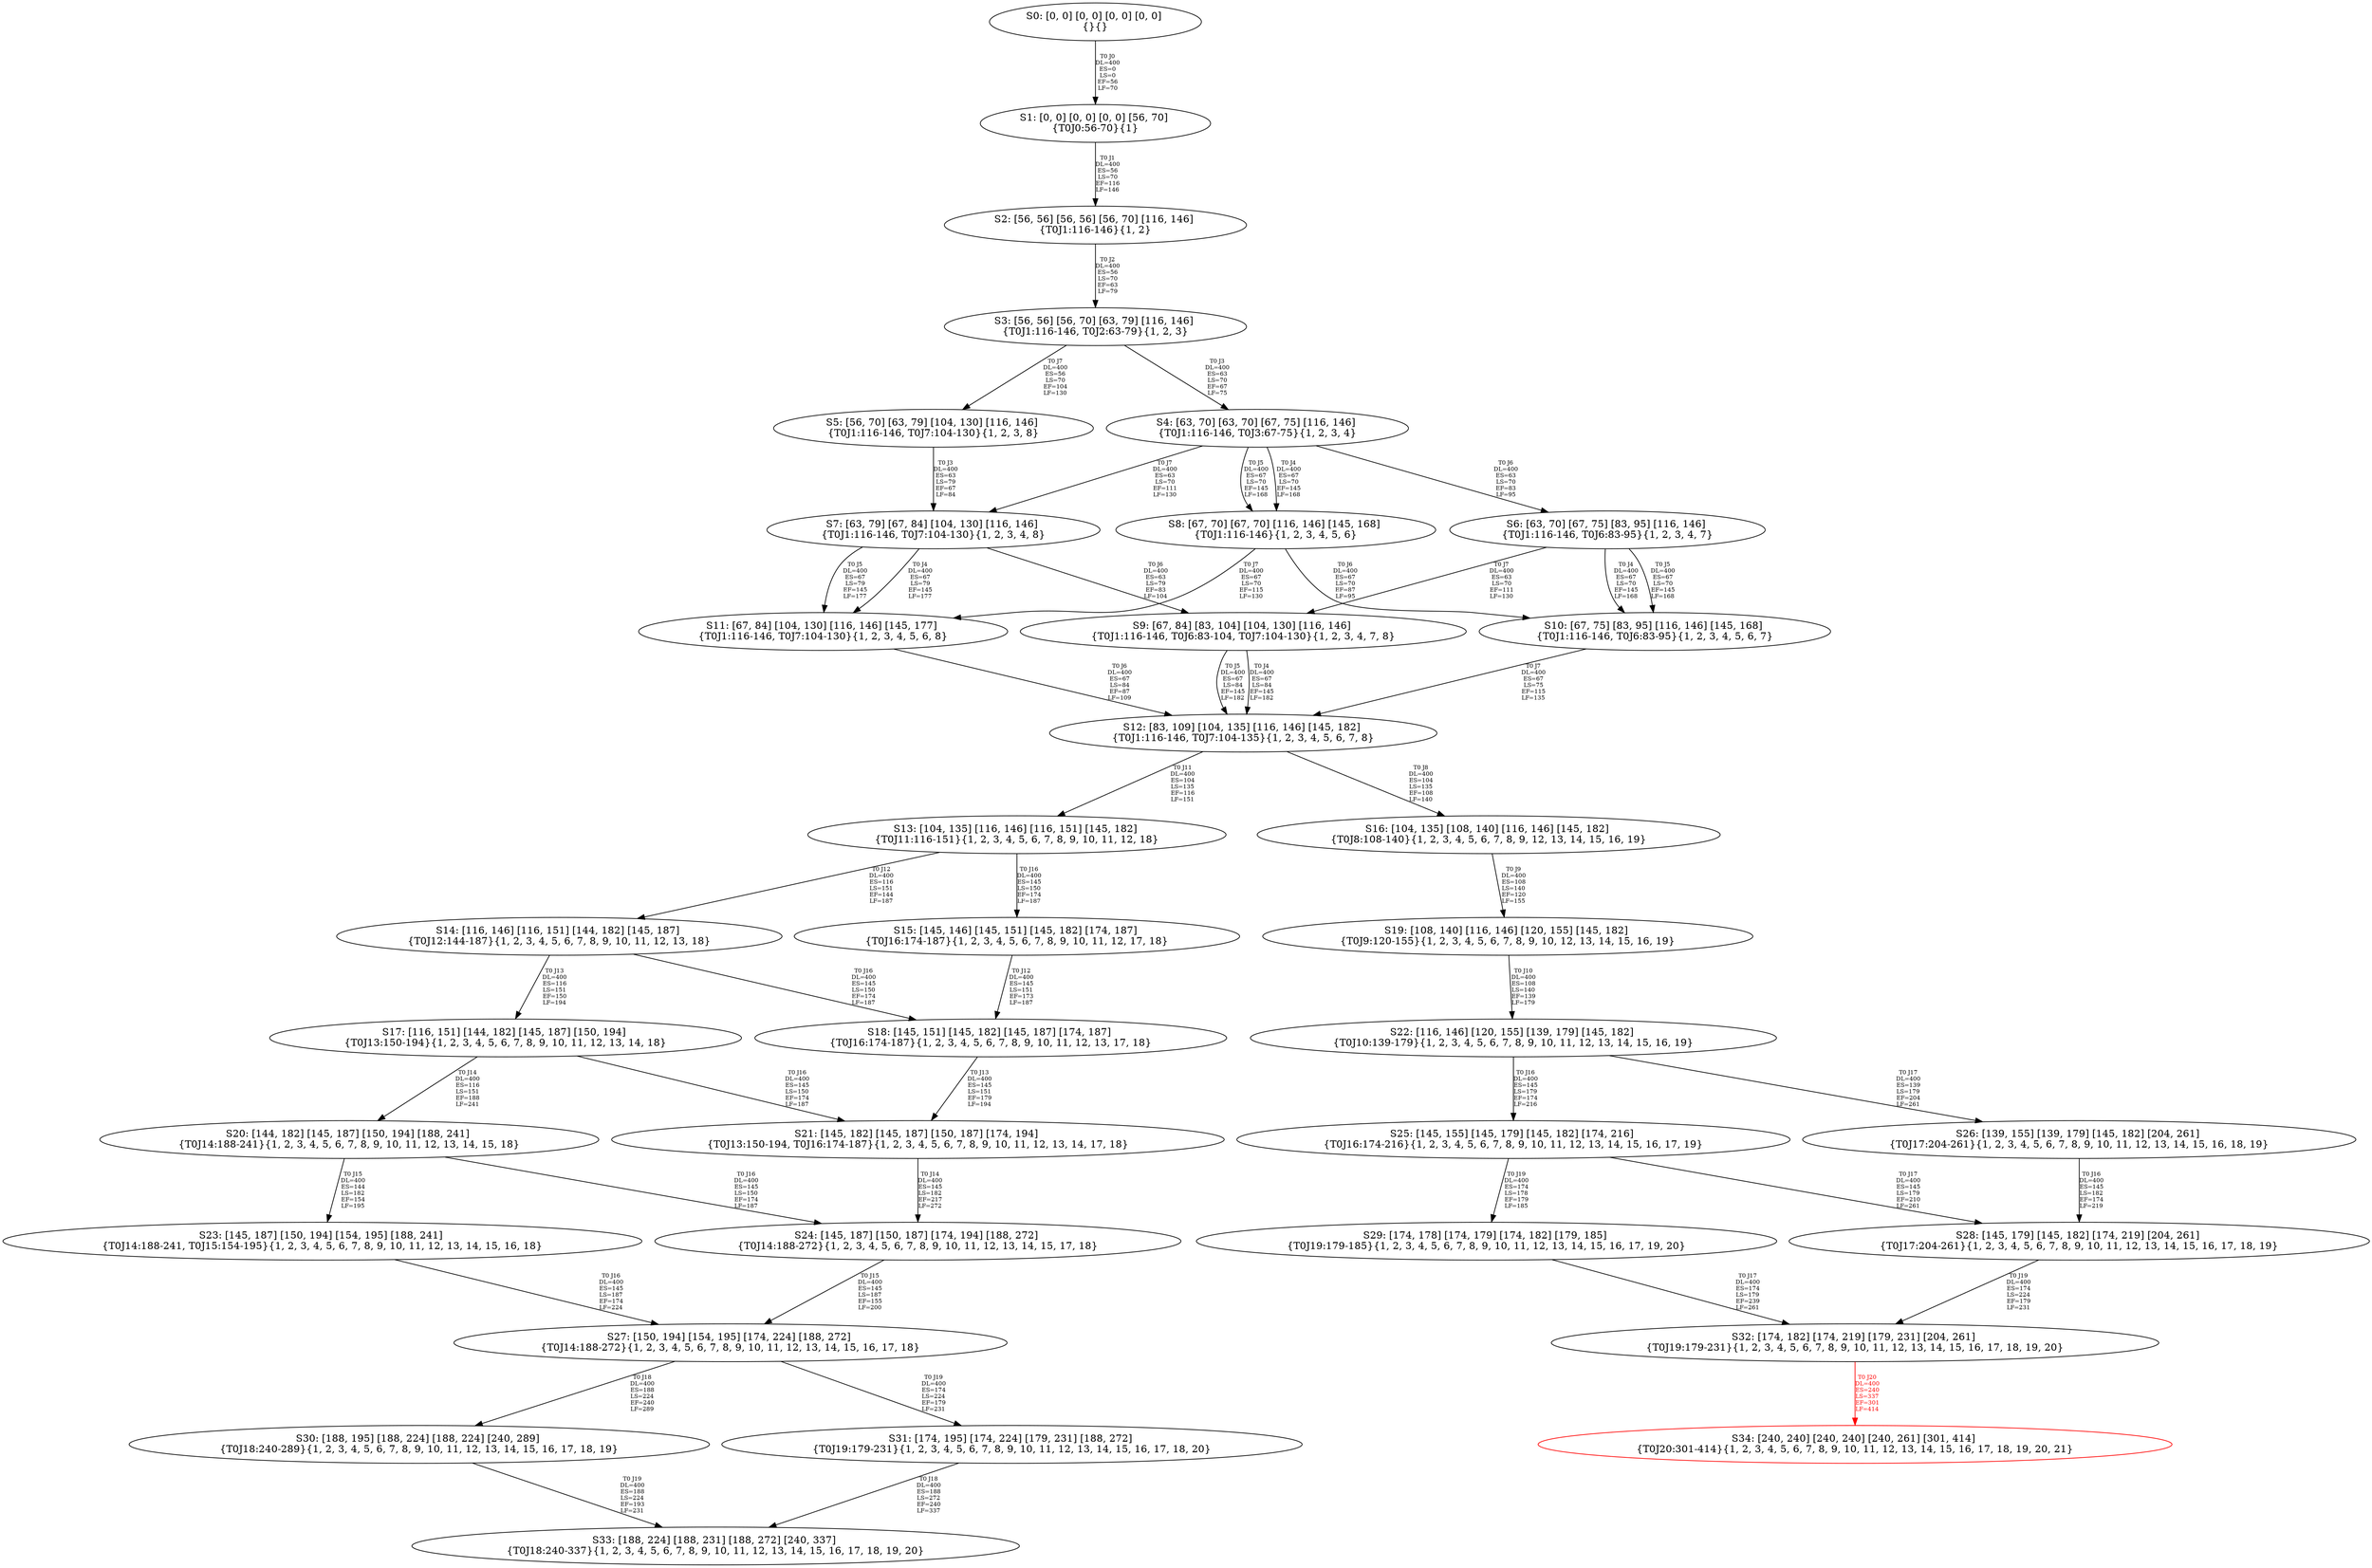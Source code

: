 digraph {
	S0[label="S0: [0, 0] [0, 0] [0, 0] [0, 0] \n{}{}"];
	S1[label="S1: [0, 0] [0, 0] [0, 0] [56, 70] \n{T0J0:56-70}{1}"];
	S2[label="S2: [56, 56] [56, 56] [56, 70] [116, 146] \n{T0J1:116-146}{1, 2}"];
	S3[label="S3: [56, 56] [56, 70] [63, 79] [116, 146] \n{T0J1:116-146, T0J2:63-79}{1, 2, 3}"];
	S4[label="S4: [63, 70] [63, 70] [67, 75] [116, 146] \n{T0J1:116-146, T0J3:67-75}{1, 2, 3, 4}"];
	S5[label="S5: [56, 70] [63, 79] [104, 130] [116, 146] \n{T0J1:116-146, T0J7:104-130}{1, 2, 3, 8}"];
	S6[label="S6: [63, 70] [67, 75] [83, 95] [116, 146] \n{T0J1:116-146, T0J6:83-95}{1, 2, 3, 4, 7}"];
	S7[label="S7: [63, 79] [67, 84] [104, 130] [116, 146] \n{T0J1:116-146, T0J7:104-130}{1, 2, 3, 4, 8}"];
	S8[label="S8: [67, 70] [67, 70] [116, 146] [145, 168] \n{T0J1:116-146}{1, 2, 3, 4, 5, 6}"];
	S9[label="S9: [67, 84] [83, 104] [104, 130] [116, 146] \n{T0J1:116-146, T0J6:83-104, T0J7:104-130}{1, 2, 3, 4, 7, 8}"];
	S10[label="S10: [67, 75] [83, 95] [116, 146] [145, 168] \n{T0J1:116-146, T0J6:83-95}{1, 2, 3, 4, 5, 6, 7}"];
	S11[label="S11: [67, 84] [104, 130] [116, 146] [145, 177] \n{T0J1:116-146, T0J7:104-130}{1, 2, 3, 4, 5, 6, 8}"];
	S12[label="S12: [83, 109] [104, 135] [116, 146] [145, 182] \n{T0J1:116-146, T0J7:104-135}{1, 2, 3, 4, 5, 6, 7, 8}"];
	S13[label="S13: [104, 135] [116, 146] [116, 151] [145, 182] \n{T0J11:116-151}{1, 2, 3, 4, 5, 6, 7, 8, 9, 10, 11, 12, 18}"];
	S14[label="S14: [116, 146] [116, 151] [144, 182] [145, 187] \n{T0J12:144-187}{1, 2, 3, 4, 5, 6, 7, 8, 9, 10, 11, 12, 13, 18}"];
	S15[label="S15: [145, 146] [145, 151] [145, 182] [174, 187] \n{T0J16:174-187}{1, 2, 3, 4, 5, 6, 7, 8, 9, 10, 11, 12, 17, 18}"];
	S16[label="S16: [104, 135] [108, 140] [116, 146] [145, 182] \n{T0J8:108-140}{1, 2, 3, 4, 5, 6, 7, 8, 9, 12, 13, 14, 15, 16, 19}"];
	S17[label="S17: [116, 151] [144, 182] [145, 187] [150, 194] \n{T0J13:150-194}{1, 2, 3, 4, 5, 6, 7, 8, 9, 10, 11, 12, 13, 14, 18}"];
	S18[label="S18: [145, 151] [145, 182] [145, 187] [174, 187] \n{T0J16:174-187}{1, 2, 3, 4, 5, 6, 7, 8, 9, 10, 11, 12, 13, 17, 18}"];
	S19[label="S19: [108, 140] [116, 146] [120, 155] [145, 182] \n{T0J9:120-155}{1, 2, 3, 4, 5, 6, 7, 8, 9, 10, 12, 13, 14, 15, 16, 19}"];
	S20[label="S20: [144, 182] [145, 187] [150, 194] [188, 241] \n{T0J14:188-241}{1, 2, 3, 4, 5, 6, 7, 8, 9, 10, 11, 12, 13, 14, 15, 18}"];
	S21[label="S21: [145, 182] [145, 187] [150, 187] [174, 194] \n{T0J13:150-194, T0J16:174-187}{1, 2, 3, 4, 5, 6, 7, 8, 9, 10, 11, 12, 13, 14, 17, 18}"];
	S22[label="S22: [116, 146] [120, 155] [139, 179] [145, 182] \n{T0J10:139-179}{1, 2, 3, 4, 5, 6, 7, 8, 9, 10, 11, 12, 13, 14, 15, 16, 19}"];
	S23[label="S23: [145, 187] [150, 194] [154, 195] [188, 241] \n{T0J14:188-241, T0J15:154-195}{1, 2, 3, 4, 5, 6, 7, 8, 9, 10, 11, 12, 13, 14, 15, 16, 18}"];
	S24[label="S24: [145, 187] [150, 187] [174, 194] [188, 272] \n{T0J14:188-272}{1, 2, 3, 4, 5, 6, 7, 8, 9, 10, 11, 12, 13, 14, 15, 17, 18}"];
	S25[label="S25: [145, 155] [145, 179] [145, 182] [174, 216] \n{T0J16:174-216}{1, 2, 3, 4, 5, 6, 7, 8, 9, 10, 11, 12, 13, 14, 15, 16, 17, 19}"];
	S26[label="S26: [139, 155] [139, 179] [145, 182] [204, 261] \n{T0J17:204-261}{1, 2, 3, 4, 5, 6, 7, 8, 9, 10, 11, 12, 13, 14, 15, 16, 18, 19}"];
	S27[label="S27: [150, 194] [154, 195] [174, 224] [188, 272] \n{T0J14:188-272}{1, 2, 3, 4, 5, 6, 7, 8, 9, 10, 11, 12, 13, 14, 15, 16, 17, 18}"];
	S28[label="S28: [145, 179] [145, 182] [174, 219] [204, 261] \n{T0J17:204-261}{1, 2, 3, 4, 5, 6, 7, 8, 9, 10, 11, 12, 13, 14, 15, 16, 17, 18, 19}"];
	S29[label="S29: [174, 178] [174, 179] [174, 182] [179, 185] \n{T0J19:179-185}{1, 2, 3, 4, 5, 6, 7, 8, 9, 10, 11, 12, 13, 14, 15, 16, 17, 19, 20}"];
	S30[label="S30: [188, 195] [188, 224] [188, 224] [240, 289] \n{T0J18:240-289}{1, 2, 3, 4, 5, 6, 7, 8, 9, 10, 11, 12, 13, 14, 15, 16, 17, 18, 19}"];
	S31[label="S31: [174, 195] [174, 224] [179, 231] [188, 272] \n{T0J19:179-231}{1, 2, 3, 4, 5, 6, 7, 8, 9, 10, 11, 12, 13, 14, 15, 16, 17, 18, 20}"];
	S32[label="S32: [174, 182] [174, 219] [179, 231] [204, 261] \n{T0J19:179-231}{1, 2, 3, 4, 5, 6, 7, 8, 9, 10, 11, 12, 13, 14, 15, 16, 17, 18, 19, 20}"];
	S33[label="S33: [188, 224] [188, 231] [188, 272] [240, 337] \n{T0J18:240-337}{1, 2, 3, 4, 5, 6, 7, 8, 9, 10, 11, 12, 13, 14, 15, 16, 17, 18, 19, 20}"];
	S34[label="S34: [240, 240] [240, 240] [240, 261] [301, 414] \n{T0J20:301-414}{1, 2, 3, 4, 5, 6, 7, 8, 9, 10, 11, 12, 13, 14, 15, 16, 17, 18, 19, 20, 21}"];
	S0 -> S1[label="T0 J0\nDL=400\nES=0\nLS=0\nEF=56\nLF=70",fontsize=8];
	S1 -> S2[label="T0 J1\nDL=400\nES=56\nLS=70\nEF=116\nLF=146",fontsize=8];
	S2 -> S3[label="T0 J2\nDL=400\nES=56\nLS=70\nEF=63\nLF=79",fontsize=8];
	S3 -> S4[label="T0 J3\nDL=400\nES=63\nLS=70\nEF=67\nLF=75",fontsize=8];
	S3 -> S5[label="T0 J7\nDL=400\nES=56\nLS=70\nEF=104\nLF=130",fontsize=8];
	S4 -> S8[label="T0 J4\nDL=400\nES=67\nLS=70\nEF=145\nLF=168",fontsize=8];
	S4 -> S8[label="T0 J5\nDL=400\nES=67\nLS=70\nEF=145\nLF=168",fontsize=8];
	S4 -> S6[label="T0 J6\nDL=400\nES=63\nLS=70\nEF=83\nLF=95",fontsize=8];
	S4 -> S7[label="T0 J7\nDL=400\nES=63\nLS=70\nEF=111\nLF=130",fontsize=8];
	S5 -> S7[label="T0 J3\nDL=400\nES=63\nLS=79\nEF=67\nLF=84",fontsize=8];
	S6 -> S10[label="T0 J4\nDL=400\nES=67\nLS=70\nEF=145\nLF=168",fontsize=8];
	S6 -> S10[label="T0 J5\nDL=400\nES=67\nLS=70\nEF=145\nLF=168",fontsize=8];
	S6 -> S9[label="T0 J7\nDL=400\nES=63\nLS=70\nEF=111\nLF=130",fontsize=8];
	S7 -> S11[label="T0 J4\nDL=400\nES=67\nLS=79\nEF=145\nLF=177",fontsize=8];
	S7 -> S11[label="T0 J5\nDL=400\nES=67\nLS=79\nEF=145\nLF=177",fontsize=8];
	S7 -> S9[label="T0 J6\nDL=400\nES=63\nLS=79\nEF=83\nLF=104",fontsize=8];
	S8 -> S10[label="T0 J6\nDL=400\nES=67\nLS=70\nEF=87\nLF=95",fontsize=8];
	S8 -> S11[label="T0 J7\nDL=400\nES=67\nLS=70\nEF=115\nLF=130",fontsize=8];
	S9 -> S12[label="T0 J4\nDL=400\nES=67\nLS=84\nEF=145\nLF=182",fontsize=8];
	S9 -> S12[label="T0 J5\nDL=400\nES=67\nLS=84\nEF=145\nLF=182",fontsize=8];
	S10 -> S12[label="T0 J7\nDL=400\nES=67\nLS=75\nEF=115\nLF=135",fontsize=8];
	S11 -> S12[label="T0 J6\nDL=400\nES=67\nLS=84\nEF=87\nLF=109",fontsize=8];
	S12 -> S16[label="T0 J8\nDL=400\nES=104\nLS=135\nEF=108\nLF=140",fontsize=8];
	S12 -> S13[label="T0 J11\nDL=400\nES=104\nLS=135\nEF=116\nLF=151",fontsize=8];
	S13 -> S14[label="T0 J12\nDL=400\nES=116\nLS=151\nEF=144\nLF=187",fontsize=8];
	S13 -> S15[label="T0 J16\nDL=400\nES=145\nLS=150\nEF=174\nLF=187",fontsize=8];
	S14 -> S17[label="T0 J13\nDL=400\nES=116\nLS=151\nEF=150\nLF=194",fontsize=8];
	S14 -> S18[label="T0 J16\nDL=400\nES=145\nLS=150\nEF=174\nLF=187",fontsize=8];
	S15 -> S18[label="T0 J12\nDL=400\nES=145\nLS=151\nEF=173\nLF=187",fontsize=8];
	S16 -> S19[label="T0 J9\nDL=400\nES=108\nLS=140\nEF=120\nLF=155",fontsize=8];
	S17 -> S20[label="T0 J14\nDL=400\nES=116\nLS=151\nEF=188\nLF=241",fontsize=8];
	S17 -> S21[label="T0 J16\nDL=400\nES=145\nLS=150\nEF=174\nLF=187",fontsize=8];
	S18 -> S21[label="T0 J13\nDL=400\nES=145\nLS=151\nEF=179\nLF=194",fontsize=8];
	S19 -> S22[label="T0 J10\nDL=400\nES=108\nLS=140\nEF=139\nLF=179",fontsize=8];
	S20 -> S23[label="T0 J15\nDL=400\nES=144\nLS=182\nEF=154\nLF=195",fontsize=8];
	S20 -> S24[label="T0 J16\nDL=400\nES=145\nLS=150\nEF=174\nLF=187",fontsize=8];
	S21 -> S24[label="T0 J14\nDL=400\nES=145\nLS=182\nEF=217\nLF=272",fontsize=8];
	S22 -> S25[label="T0 J16\nDL=400\nES=145\nLS=179\nEF=174\nLF=216",fontsize=8];
	S22 -> S26[label="T0 J17\nDL=400\nES=139\nLS=179\nEF=204\nLF=261",fontsize=8];
	S23 -> S27[label="T0 J16\nDL=400\nES=145\nLS=187\nEF=174\nLF=224",fontsize=8];
	S24 -> S27[label="T0 J15\nDL=400\nES=145\nLS=187\nEF=155\nLF=200",fontsize=8];
	S25 -> S28[label="T0 J17\nDL=400\nES=145\nLS=179\nEF=210\nLF=261",fontsize=8];
	S25 -> S29[label="T0 J19\nDL=400\nES=174\nLS=178\nEF=179\nLF=185",fontsize=8];
	S26 -> S28[label="T0 J16\nDL=400\nES=145\nLS=182\nEF=174\nLF=219",fontsize=8];
	S27 -> S30[label="T0 J18\nDL=400\nES=188\nLS=224\nEF=240\nLF=289",fontsize=8];
	S27 -> S31[label="T0 J19\nDL=400\nES=174\nLS=224\nEF=179\nLF=231",fontsize=8];
	S28 -> S32[label="T0 J19\nDL=400\nES=174\nLS=224\nEF=179\nLF=231",fontsize=8];
	S29 -> S32[label="T0 J17\nDL=400\nES=174\nLS=179\nEF=239\nLF=261",fontsize=8];
	S30 -> S33[label="T0 J19\nDL=400\nES=188\nLS=224\nEF=193\nLF=231",fontsize=8];
	S31 -> S33[label="T0 J18\nDL=400\nES=188\nLS=272\nEF=240\nLF=337",fontsize=8];
	S32 -> S34[label="T0 J20\nDL=400\nES=240\nLS=337\nEF=301\nLF=414",color=Red,fontcolor=Red,fontsize=8];
S34[color=Red];
}
